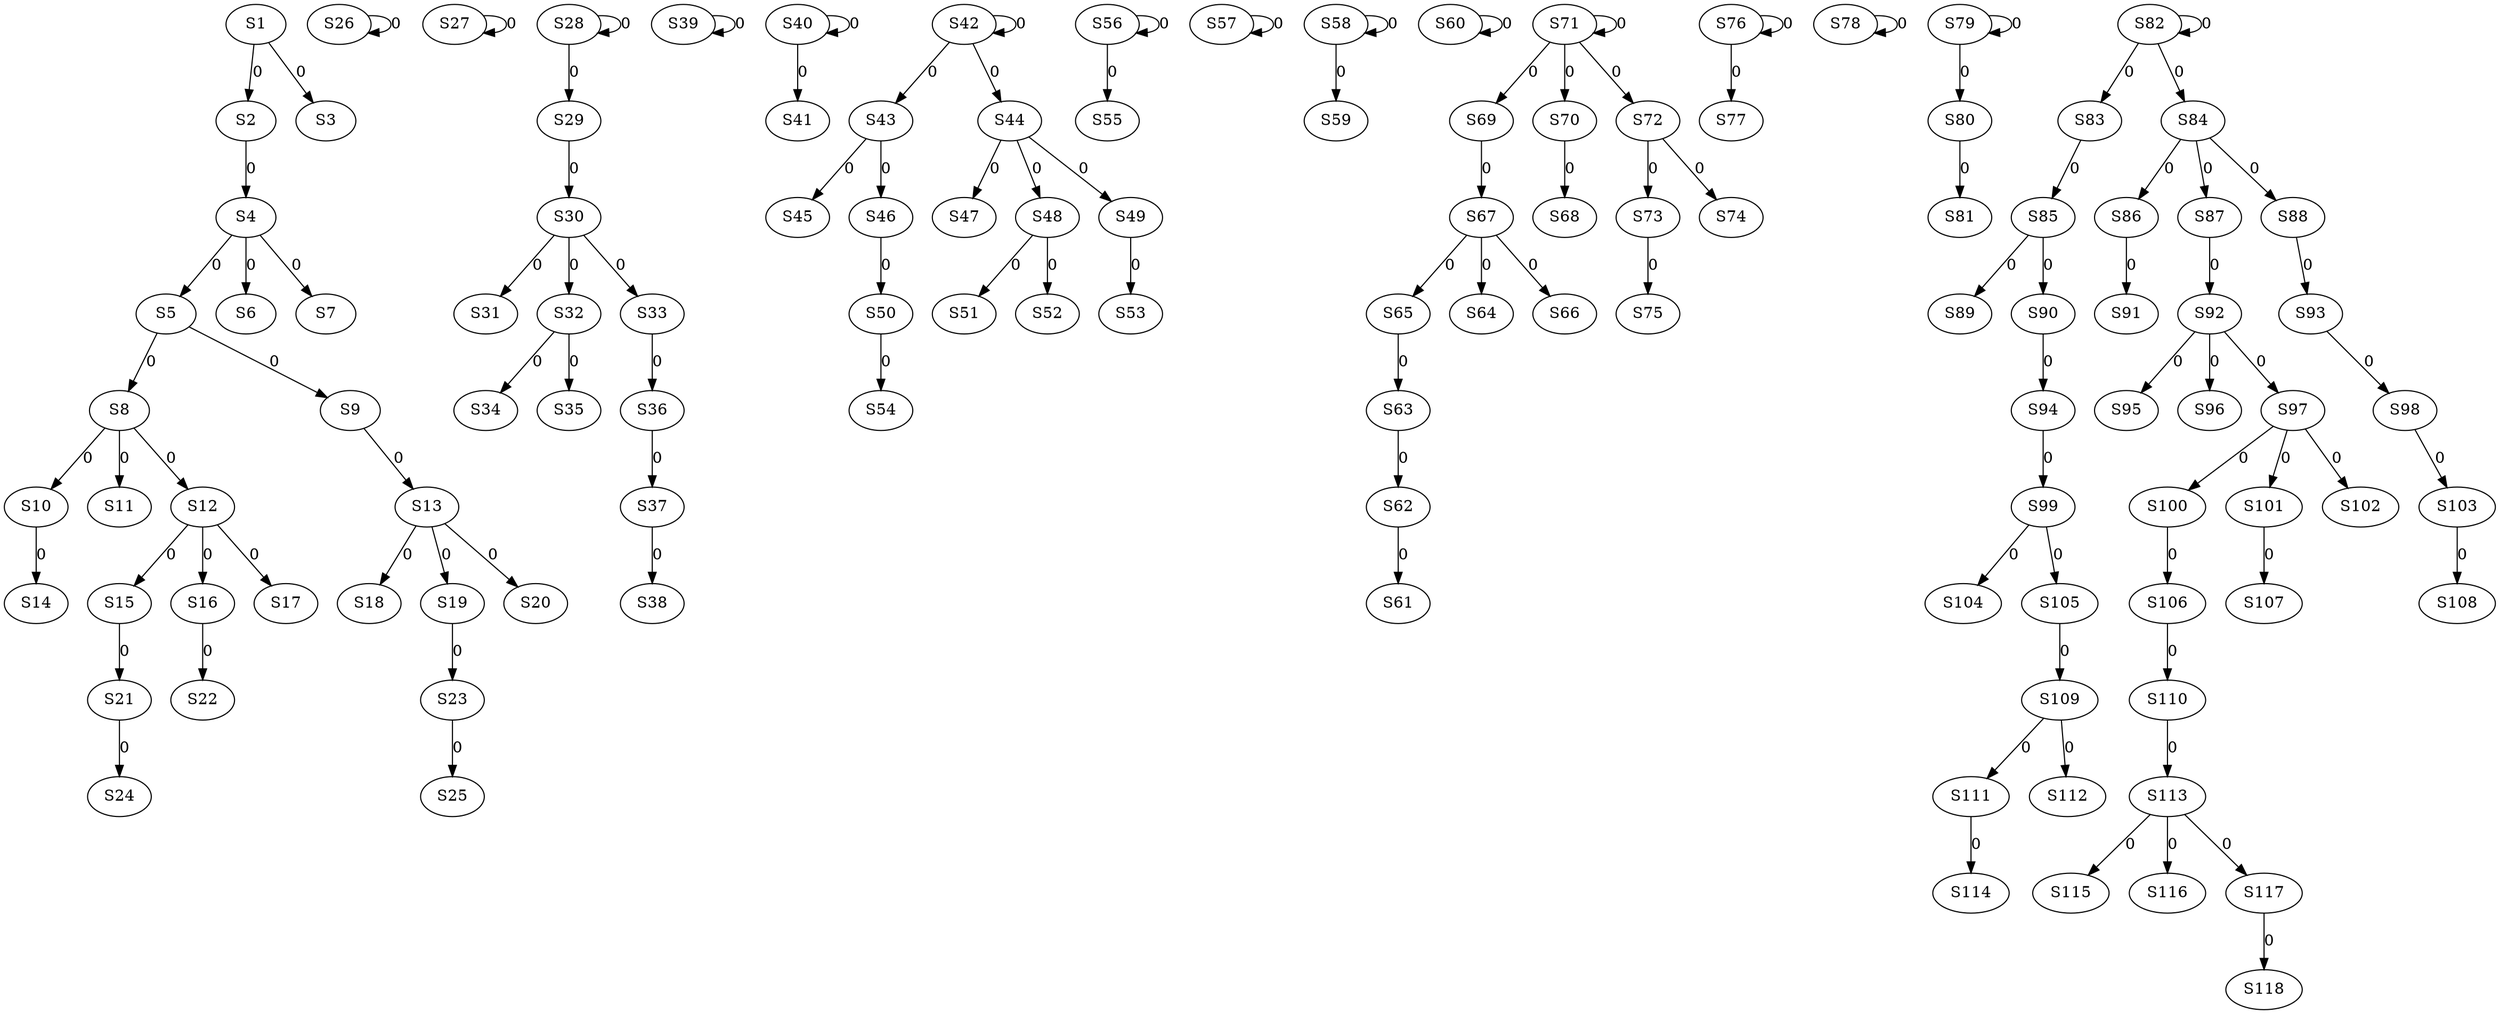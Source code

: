 strict digraph {
	S1 -> S2 [ label = 0 ];
	S1 -> S3 [ label = 0 ];
	S2 -> S4 [ label = 0 ];
	S4 -> S5 [ label = 0 ];
	S4 -> S6 [ label = 0 ];
	S4 -> S7 [ label = 0 ];
	S5 -> S8 [ label = 0 ];
	S5 -> S9 [ label = 0 ];
	S8 -> S10 [ label = 0 ];
	S8 -> S11 [ label = 0 ];
	S8 -> S12 [ label = 0 ];
	S9 -> S13 [ label = 0 ];
	S10 -> S14 [ label = 0 ];
	S12 -> S15 [ label = 0 ];
	S12 -> S16 [ label = 0 ];
	S12 -> S17 [ label = 0 ];
	S13 -> S18 [ label = 0 ];
	S13 -> S19 [ label = 0 ];
	S13 -> S20 [ label = 0 ];
	S15 -> S21 [ label = 0 ];
	S16 -> S22 [ label = 0 ];
	S19 -> S23 [ label = 0 ];
	S21 -> S24 [ label = 0 ];
	S23 -> S25 [ label = 0 ];
	S26 -> S26 [ label = 0 ];
	S27 -> S27 [ label = 0 ];
	S28 -> S28 [ label = 0 ];
	S28 -> S29 [ label = 0 ];
	S29 -> S30 [ label = 0 ];
	S30 -> S31 [ label = 0 ];
	S30 -> S32 [ label = 0 ];
	S30 -> S33 [ label = 0 ];
	S32 -> S34 [ label = 0 ];
	S32 -> S35 [ label = 0 ];
	S33 -> S36 [ label = 0 ];
	S36 -> S37 [ label = 0 ];
	S37 -> S38 [ label = 0 ];
	S39 -> S39 [ label = 0 ];
	S40 -> S40 [ label = 0 ];
	S40 -> S41 [ label = 0 ];
	S42 -> S42 [ label = 0 ];
	S42 -> S43 [ label = 0 ];
	S42 -> S44 [ label = 0 ];
	S43 -> S45 [ label = 0 ];
	S43 -> S46 [ label = 0 ];
	S44 -> S47 [ label = 0 ];
	S44 -> S48 [ label = 0 ];
	S44 -> S49 [ label = 0 ];
	S46 -> S50 [ label = 0 ];
	S48 -> S51 [ label = 0 ];
	S48 -> S52 [ label = 0 ];
	S49 -> S53 [ label = 0 ];
	S50 -> S54 [ label = 0 ];
	S56 -> S55 [ label = 0 ];
	S56 -> S56 [ label = 0 ];
	S57 -> S57 [ label = 0 ];
	S58 -> S58 [ label = 0 ];
	S58 -> S59 [ label = 0 ];
	S60 -> S60 [ label = 0 ];
	S62 -> S61 [ label = 0 ];
	S63 -> S62 [ label = 0 ];
	S65 -> S63 [ label = 0 ];
	S67 -> S64 [ label = 0 ];
	S67 -> S65 [ label = 0 ];
	S67 -> S66 [ label = 0 ];
	S69 -> S67 [ label = 0 ];
	S70 -> S68 [ label = 0 ];
	S71 -> S69 [ label = 0 ];
	S71 -> S70 [ label = 0 ];
	S71 -> S71 [ label = 0 ];
	S71 -> S72 [ label = 0 ];
	S72 -> S73 [ label = 0 ];
	S72 -> S74 [ label = 0 ];
	S73 -> S75 [ label = 0 ];
	S76 -> S76 [ label = 0 ];
	S76 -> S77 [ label = 0 ];
	S78 -> S78 [ label = 0 ];
	S79 -> S79 [ label = 0 ];
	S79 -> S80 [ label = 0 ];
	S80 -> S81 [ label = 0 ];
	S82 -> S82 [ label = 0 ];
	S82 -> S83 [ label = 0 ];
	S82 -> S84 [ label = 0 ];
	S83 -> S85 [ label = 0 ];
	S84 -> S86 [ label = 0 ];
	S84 -> S87 [ label = 0 ];
	S84 -> S88 [ label = 0 ];
	S85 -> S89 [ label = 0 ];
	S85 -> S90 [ label = 0 ];
	S86 -> S91 [ label = 0 ];
	S87 -> S92 [ label = 0 ];
	S88 -> S93 [ label = 0 ];
	S90 -> S94 [ label = 0 ];
	S92 -> S95 [ label = 0 ];
	S92 -> S96 [ label = 0 ];
	S92 -> S97 [ label = 0 ];
	S93 -> S98 [ label = 0 ];
	S94 -> S99 [ label = 0 ];
	S97 -> S100 [ label = 0 ];
	S97 -> S101 [ label = 0 ];
	S97 -> S102 [ label = 0 ];
	S98 -> S103 [ label = 0 ];
	S99 -> S104 [ label = 0 ];
	S99 -> S105 [ label = 0 ];
	S100 -> S106 [ label = 0 ];
	S101 -> S107 [ label = 0 ];
	S103 -> S108 [ label = 0 ];
	S105 -> S109 [ label = 0 ];
	S106 -> S110 [ label = 0 ];
	S109 -> S111 [ label = 0 ];
	S109 -> S112 [ label = 0 ];
	S110 -> S113 [ label = 0 ];
	S111 -> S114 [ label = 0 ];
	S113 -> S115 [ label = 0 ];
	S113 -> S116 [ label = 0 ];
	S113 -> S117 [ label = 0 ];
	S117 -> S118 [ label = 0 ];
}